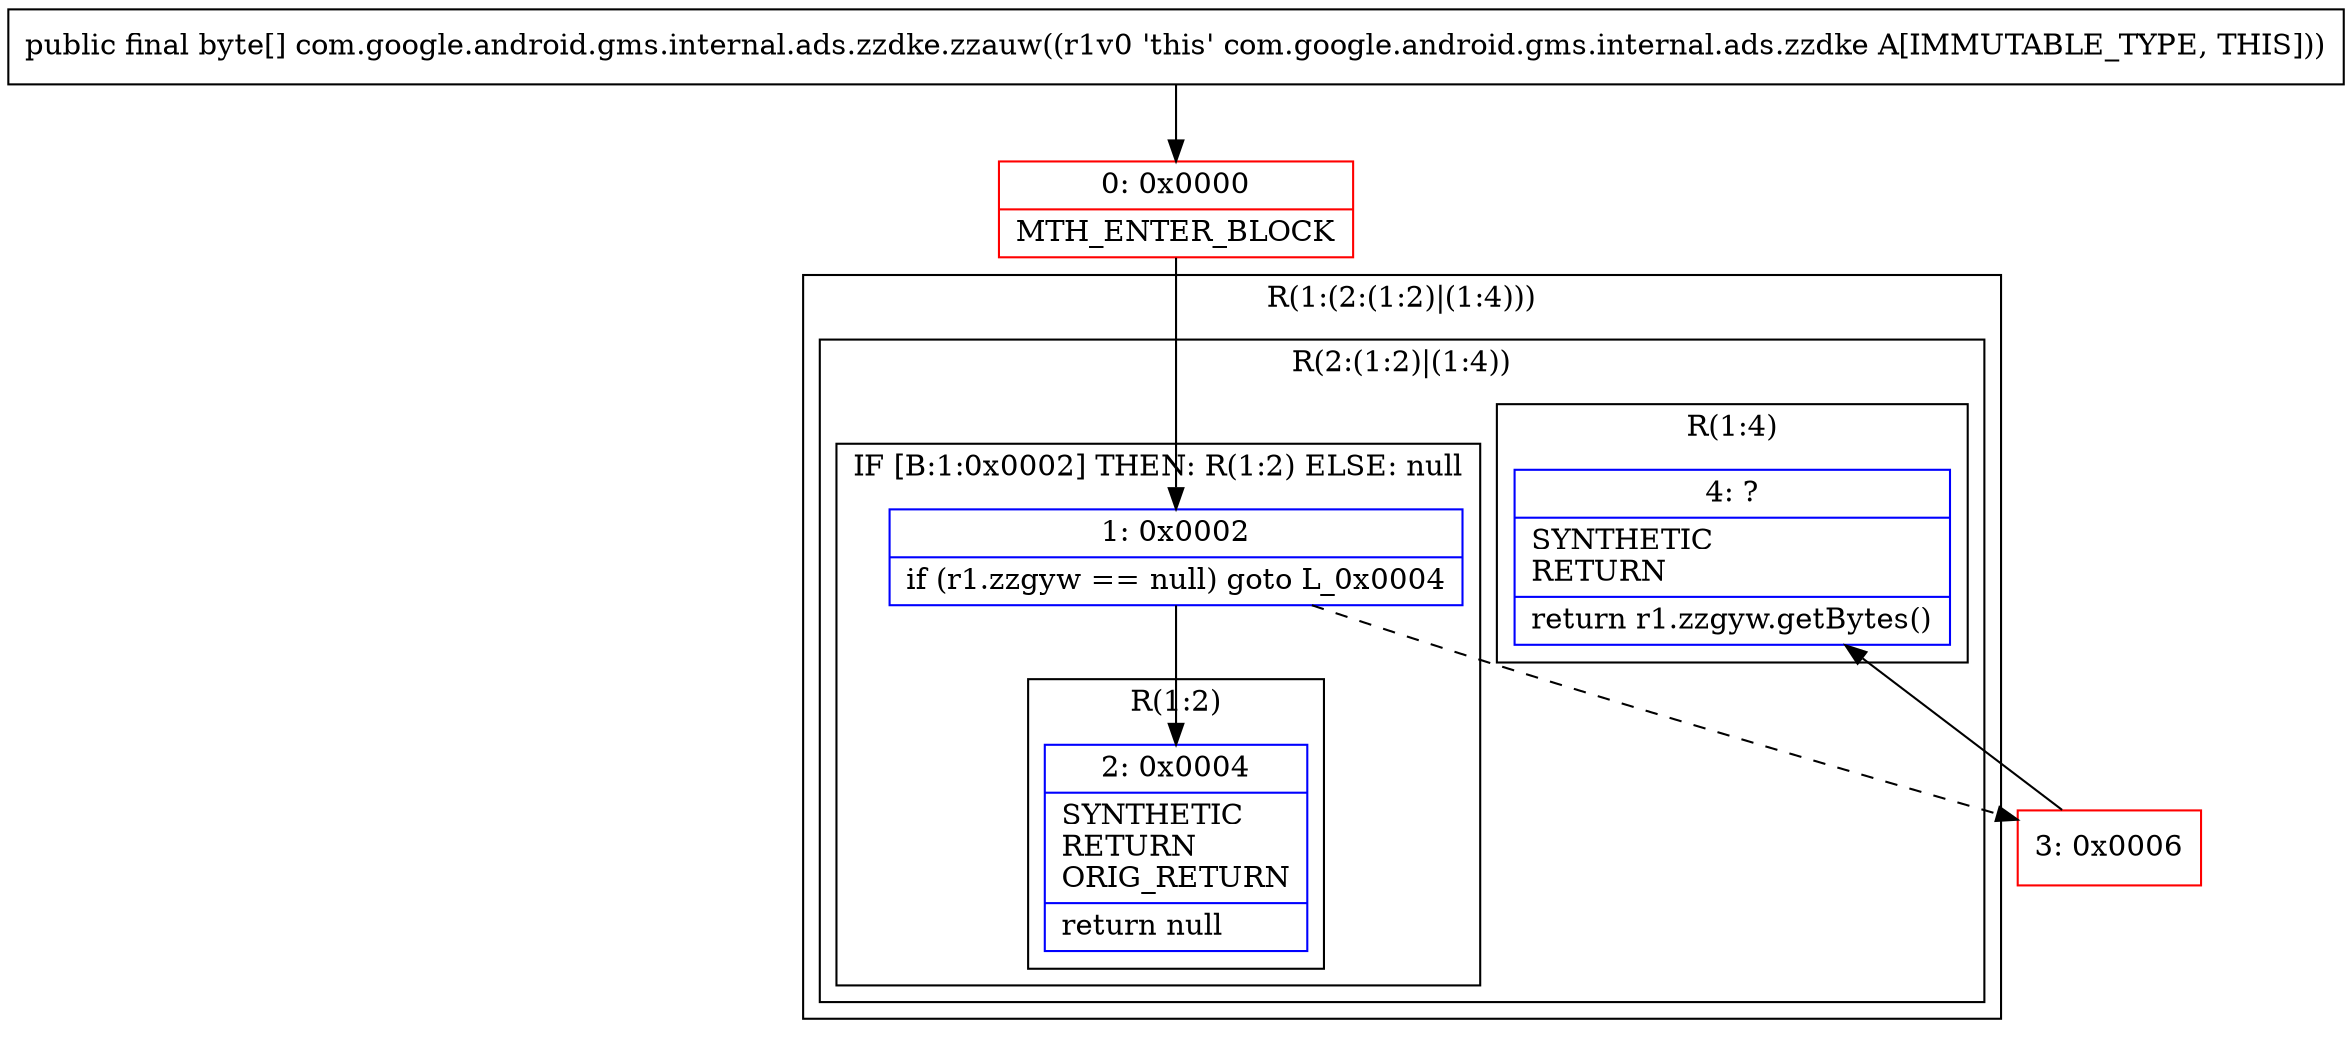 digraph "CFG forcom.google.android.gms.internal.ads.zzdke.zzauw()[B" {
subgraph cluster_Region_740234659 {
label = "R(1:(2:(1:2)|(1:4)))";
node [shape=record,color=blue];
subgraph cluster_Region_269952753 {
label = "R(2:(1:2)|(1:4))";
node [shape=record,color=blue];
subgraph cluster_IfRegion_1266853052 {
label = "IF [B:1:0x0002] THEN: R(1:2) ELSE: null";
node [shape=record,color=blue];
Node_1 [shape=record,label="{1\:\ 0x0002|if (r1.zzgyw == null) goto L_0x0004\l}"];
subgraph cluster_Region_2029278399 {
label = "R(1:2)";
node [shape=record,color=blue];
Node_2 [shape=record,label="{2\:\ 0x0004|SYNTHETIC\lRETURN\lORIG_RETURN\l|return null\l}"];
}
}
subgraph cluster_Region_739435535 {
label = "R(1:4)";
node [shape=record,color=blue];
Node_4 [shape=record,label="{4\:\ ?|SYNTHETIC\lRETURN\l|return r1.zzgyw.getBytes()\l}"];
}
}
}
Node_0 [shape=record,color=red,label="{0\:\ 0x0000|MTH_ENTER_BLOCK\l}"];
Node_3 [shape=record,color=red,label="{3\:\ 0x0006}"];
MethodNode[shape=record,label="{public final byte[] com.google.android.gms.internal.ads.zzdke.zzauw((r1v0 'this' com.google.android.gms.internal.ads.zzdke A[IMMUTABLE_TYPE, THIS])) }"];
MethodNode -> Node_0;
Node_1 -> Node_2;
Node_1 -> Node_3[style=dashed];
Node_0 -> Node_1;
Node_3 -> Node_4;
}

